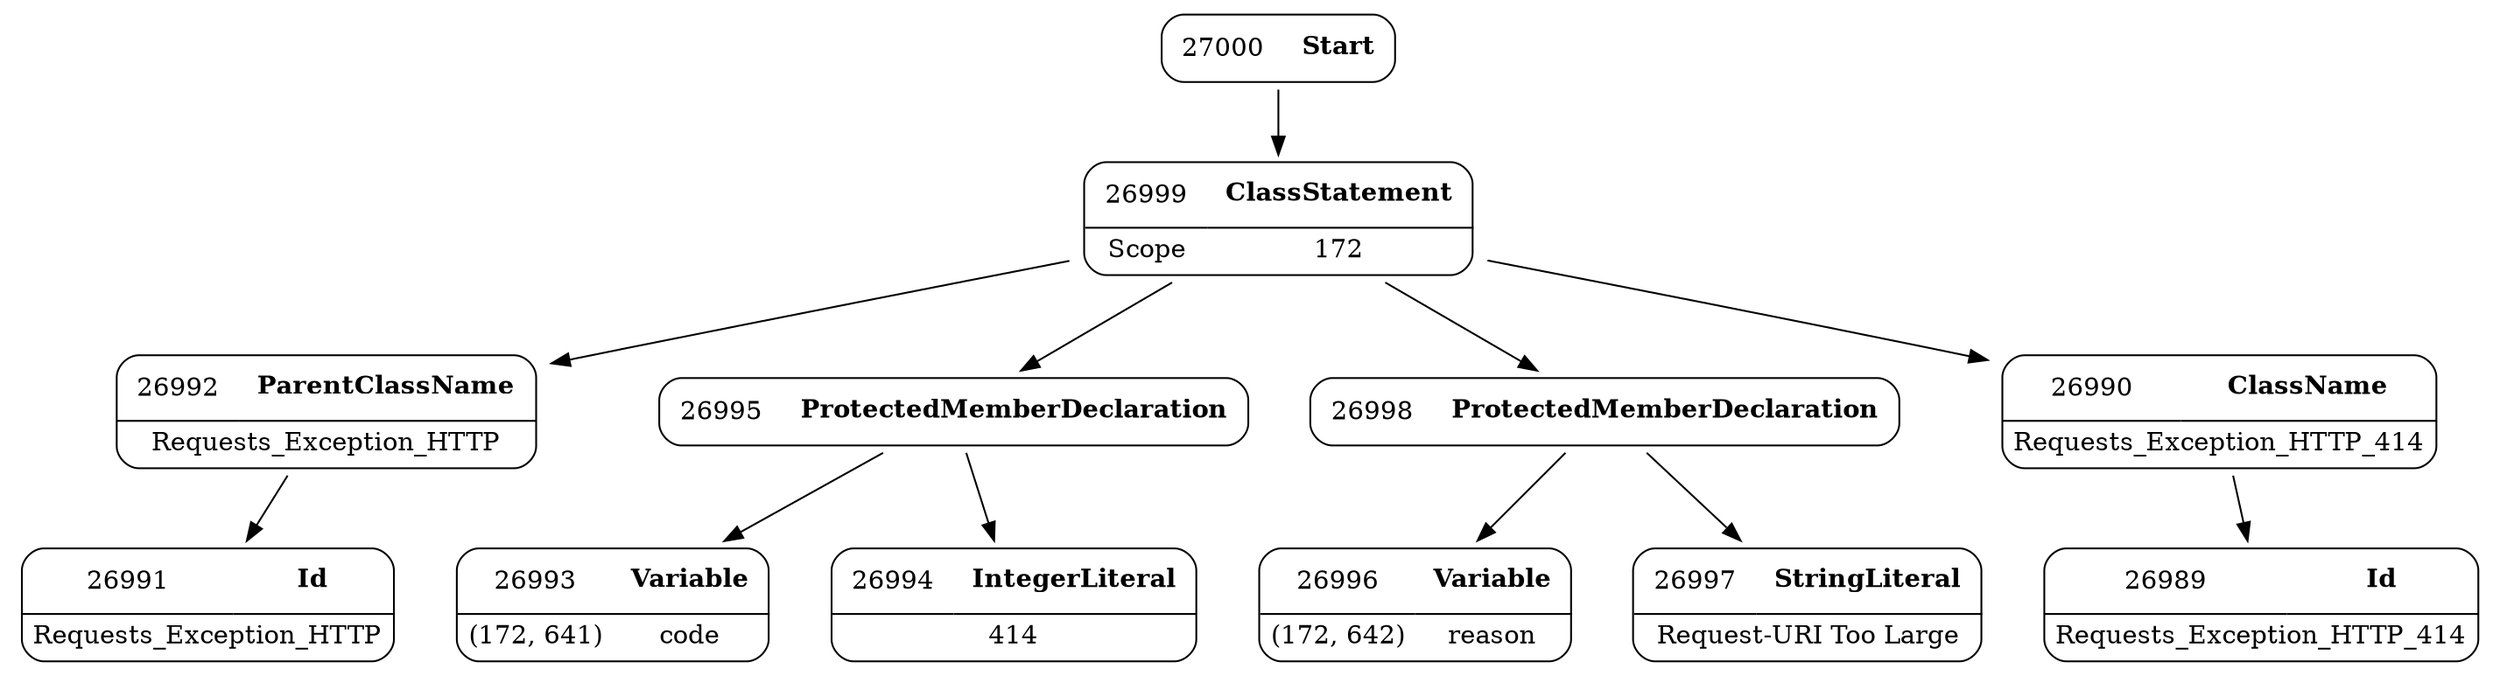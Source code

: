 digraph ast {
node [shape=none];
26992 [label=<<TABLE border='1' cellspacing='0' cellpadding='10' style='rounded' ><TR><TD border='0'>26992</TD><TD border='0'><B>ParentClassName</B></TD></TR><HR/><TR><TD border='0' cellpadding='5' colspan='2'>Requests_Exception_HTTP</TD></TR></TABLE>>];
26992 -> 26991 [weight=2];
26993 [label=<<TABLE border='1' cellspacing='0' cellpadding='10' style='rounded' ><TR><TD border='0'>26993</TD><TD border='0'><B>Variable</B></TD></TR><HR/><TR><TD border='0' cellpadding='5'>(172, 641)</TD><TD border='0' cellpadding='5'>code</TD></TR></TABLE>>];
26994 [label=<<TABLE border='1' cellspacing='0' cellpadding='10' style='rounded' ><TR><TD border='0'>26994</TD><TD border='0'><B>IntegerLiteral</B></TD></TR><HR/><TR><TD border='0' cellpadding='5' colspan='2'>414</TD></TR></TABLE>>];
26995 [label=<<TABLE border='1' cellspacing='0' cellpadding='10' style='rounded' ><TR><TD border='0'>26995</TD><TD border='0'><B>ProtectedMemberDeclaration</B></TD></TR></TABLE>>];
26995 -> 26993 [weight=2];
26995 -> 26994 [weight=2];
26996 [label=<<TABLE border='1' cellspacing='0' cellpadding='10' style='rounded' ><TR><TD border='0'>26996</TD><TD border='0'><B>Variable</B></TD></TR><HR/><TR><TD border='0' cellpadding='5'>(172, 642)</TD><TD border='0' cellpadding='5'>reason</TD></TR></TABLE>>];
26997 [label=<<TABLE border='1' cellspacing='0' cellpadding='10' style='rounded' ><TR><TD border='0'>26997</TD><TD border='0'><B>StringLiteral</B></TD></TR><HR/><TR><TD border='0' cellpadding='5' colspan='2'>Request-URI Too Large</TD></TR></TABLE>>];
26998 [label=<<TABLE border='1' cellspacing='0' cellpadding='10' style='rounded' ><TR><TD border='0'>26998</TD><TD border='0'><B>ProtectedMemberDeclaration</B></TD></TR></TABLE>>];
26998 -> 26996 [weight=2];
26998 -> 26997 [weight=2];
26999 [label=<<TABLE border='1' cellspacing='0' cellpadding='10' style='rounded' ><TR><TD border='0'>26999</TD><TD border='0'><B>ClassStatement</B></TD></TR><HR/><TR><TD border='0' cellpadding='5'>Scope</TD><TD border='0' cellpadding='5'>172</TD></TR></TABLE>>];
26999 -> 26990 [weight=2];
26999 -> 26992 [weight=2];
26999 -> 26995 [weight=2];
26999 -> 26998 [weight=2];
27000 [label=<<TABLE border='1' cellspacing='0' cellpadding='10' style='rounded' ><TR><TD border='0'>27000</TD><TD border='0'><B>Start</B></TD></TR></TABLE>>];
27000 -> 26999 [weight=2];
26989 [label=<<TABLE border='1' cellspacing='0' cellpadding='10' style='rounded' ><TR><TD border='0'>26989</TD><TD border='0'><B>Id</B></TD></TR><HR/><TR><TD border='0' cellpadding='5' colspan='2'>Requests_Exception_HTTP_414</TD></TR></TABLE>>];
26990 [label=<<TABLE border='1' cellspacing='0' cellpadding='10' style='rounded' ><TR><TD border='0'>26990</TD><TD border='0'><B>ClassName</B></TD></TR><HR/><TR><TD border='0' cellpadding='5' colspan='2'>Requests_Exception_HTTP_414</TD></TR></TABLE>>];
26990 -> 26989 [weight=2];
26991 [label=<<TABLE border='1' cellspacing='0' cellpadding='10' style='rounded' ><TR><TD border='0'>26991</TD><TD border='0'><B>Id</B></TD></TR><HR/><TR><TD border='0' cellpadding='5' colspan='2'>Requests_Exception_HTTP</TD></TR></TABLE>>];
}
